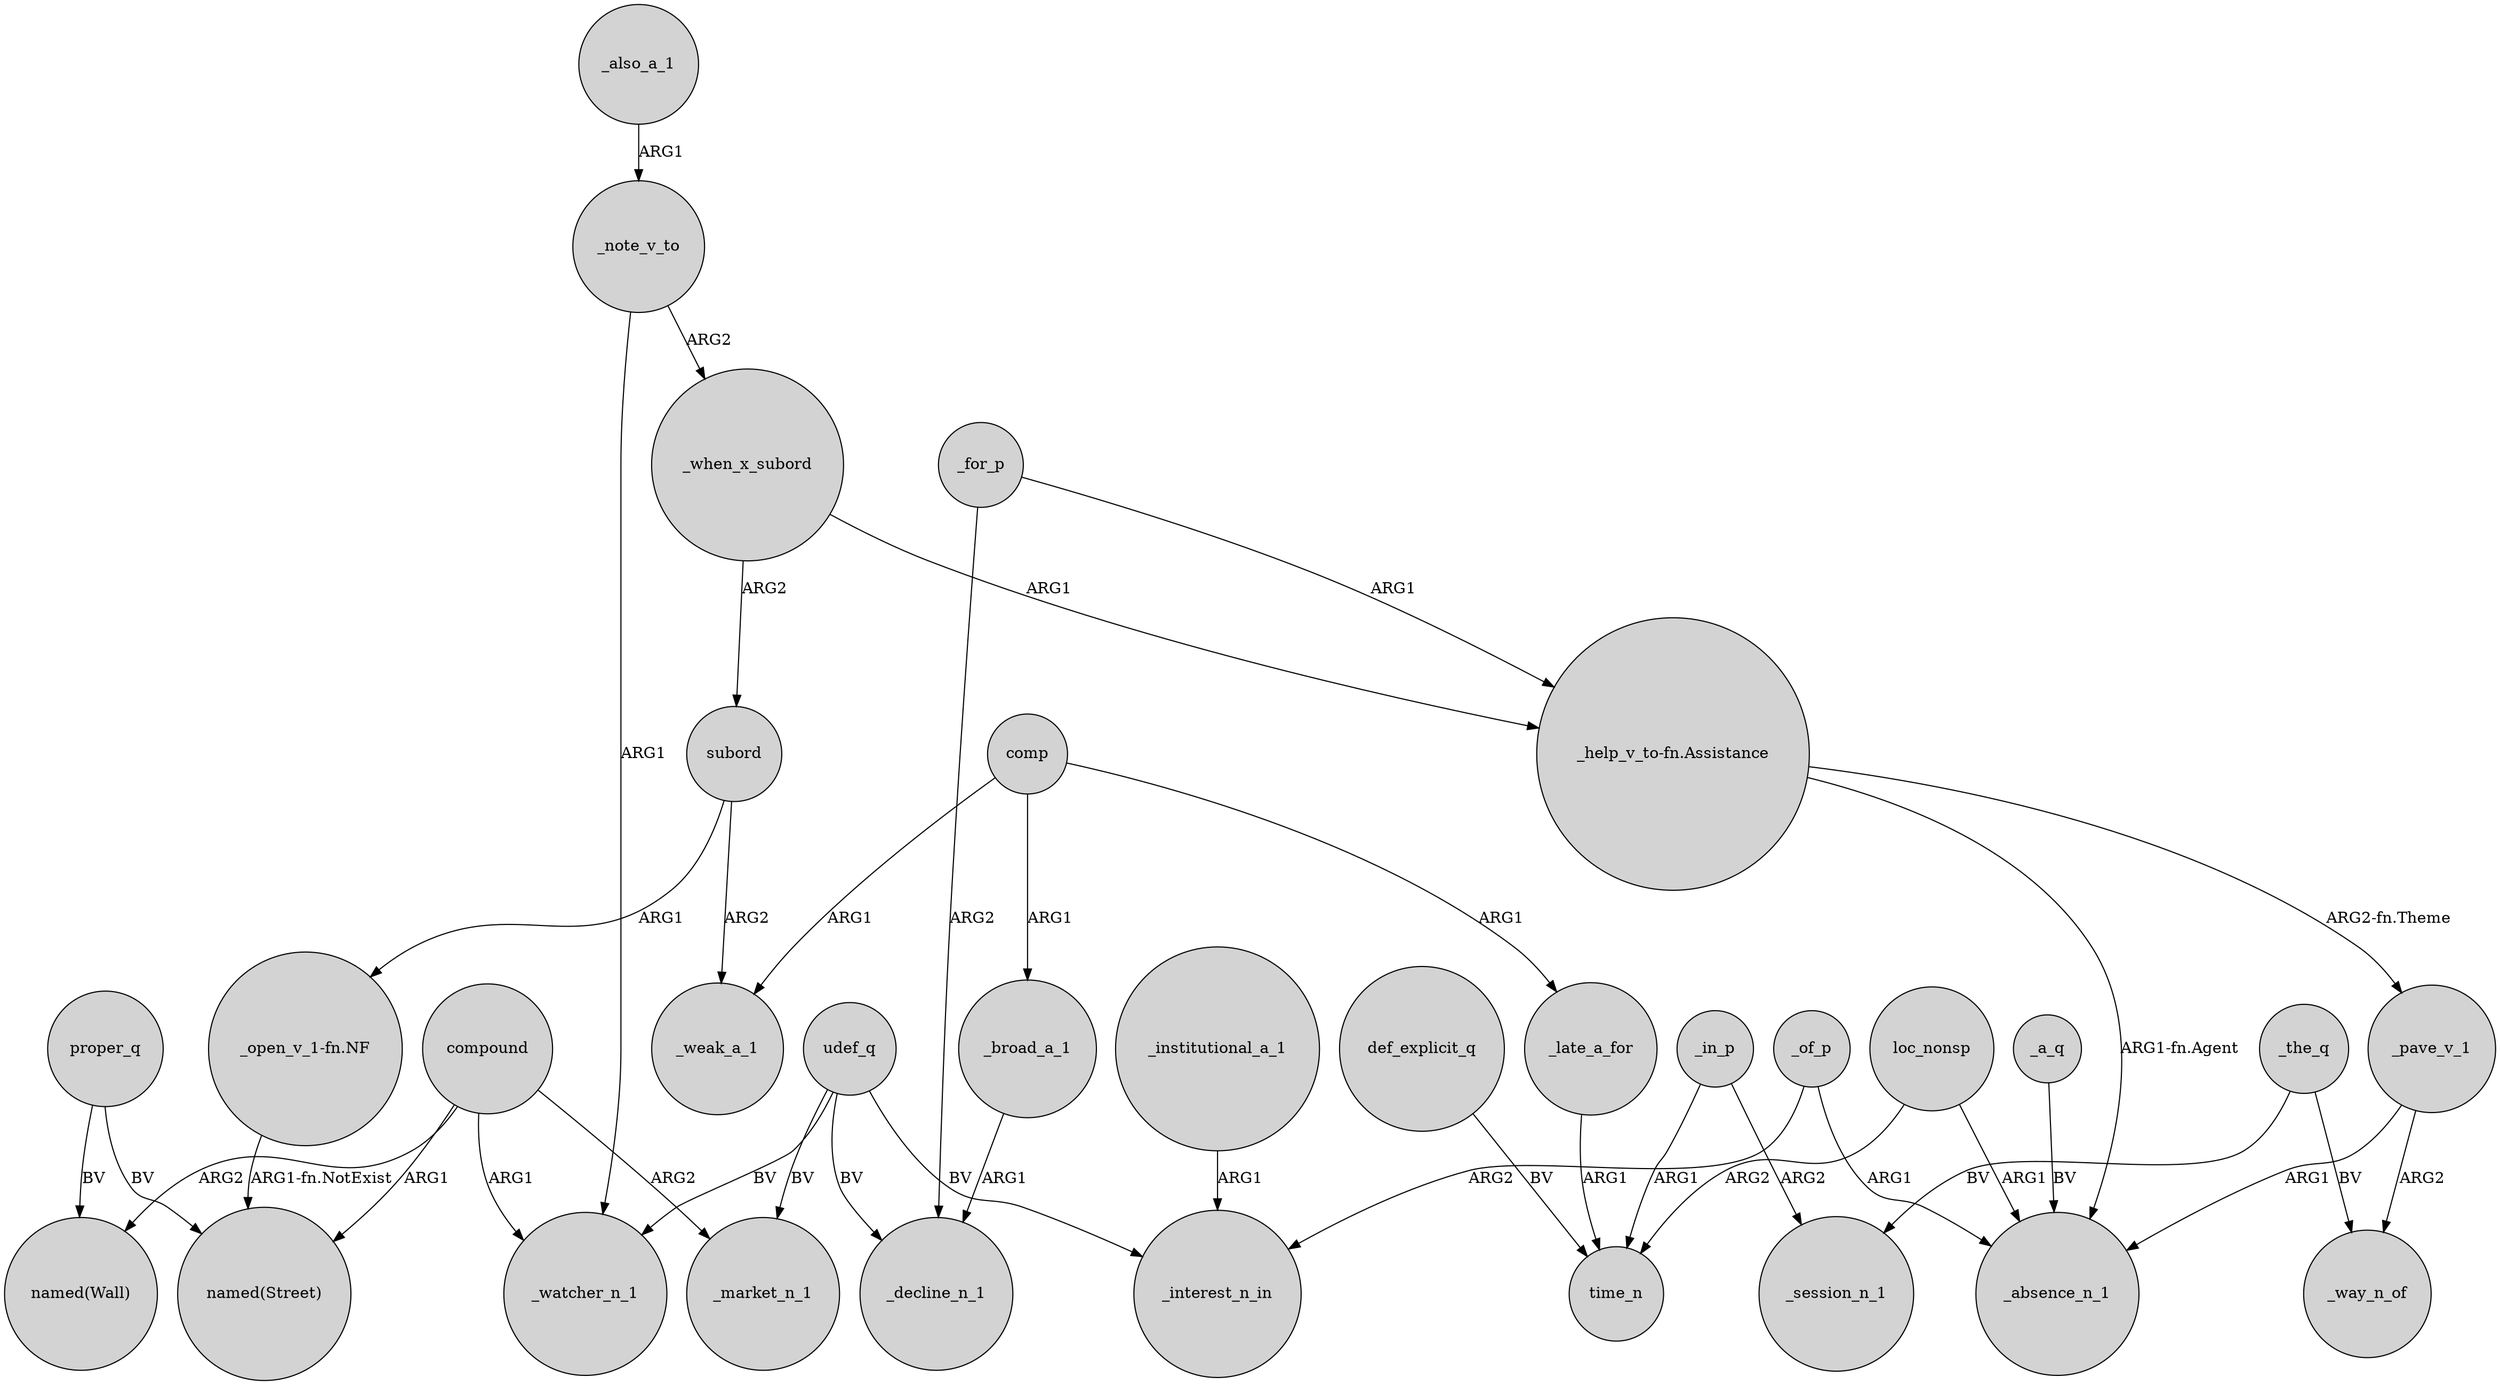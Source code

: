 digraph {
	node [shape=circle style=filled]
	compound -> _market_n_1 [label=ARG2]
	udef_q -> _watcher_n_1 [label=BV]
	_institutional_a_1 -> _interest_n_in [label=ARG1]
	comp -> _late_a_for [label=ARG1]
	_pave_v_1 -> _way_n_of [label=ARG2]
	_of_p -> _interest_n_in [label=ARG2]
	_the_q -> _session_n_1 [label=BV]
	compound -> _watcher_n_1 [label=ARG1]
	def_explicit_q -> time_n [label=BV]
	_when_x_subord -> subord [label=ARG2]
	compound -> "named(Street)" [label=ARG1]
	proper_q -> "named(Wall)" [label=BV]
	_pave_v_1 -> _absence_n_1 [label=ARG1]
	"_help_v_to-fn.Assistance" -> _absence_n_1 [label="ARG1-fn.Agent"]
	subord -> _weak_a_1 [label=ARG2]
	_the_q -> _way_n_of [label=BV]
	_note_v_to -> _watcher_n_1 [label=ARG1]
	_when_x_subord -> "_help_v_to-fn.Assistance" [label=ARG1]
	"_help_v_to-fn.Assistance" -> _pave_v_1 [label="ARG2-fn.Theme"]
	_note_v_to -> _when_x_subord [label=ARG2]
	udef_q -> _market_n_1 [label=BV]
	udef_q -> _interest_n_in [label=BV]
	_in_p -> time_n [label=ARG1]
	_for_p -> "_help_v_to-fn.Assistance" [label=ARG1]
	_of_p -> _absence_n_1 [label=ARG1]
	loc_nonsp -> time_n [label=ARG2]
	_also_a_1 -> _note_v_to [label=ARG1]
	proper_q -> "named(Street)" [label=BV]
	loc_nonsp -> _absence_n_1 [label=ARG1]
	compound -> "named(Wall)" [label=ARG2]
	_for_p -> _decline_n_1 [label=ARG2]
	subord -> "_open_v_1-fn.NF" [label=ARG1]
	udef_q -> _decline_n_1 [label=BV]
	_in_p -> _session_n_1 [label=ARG2]
	"_open_v_1-fn.NF" -> "named(Street)" [label="ARG1-fn.NotExist"]
	_late_a_for -> time_n [label=ARG1]
	_a_q -> _absence_n_1 [label=BV]
	comp -> _broad_a_1 [label=ARG1]
	_broad_a_1 -> _decline_n_1 [label=ARG1]
	comp -> _weak_a_1 [label=ARG1]
}
